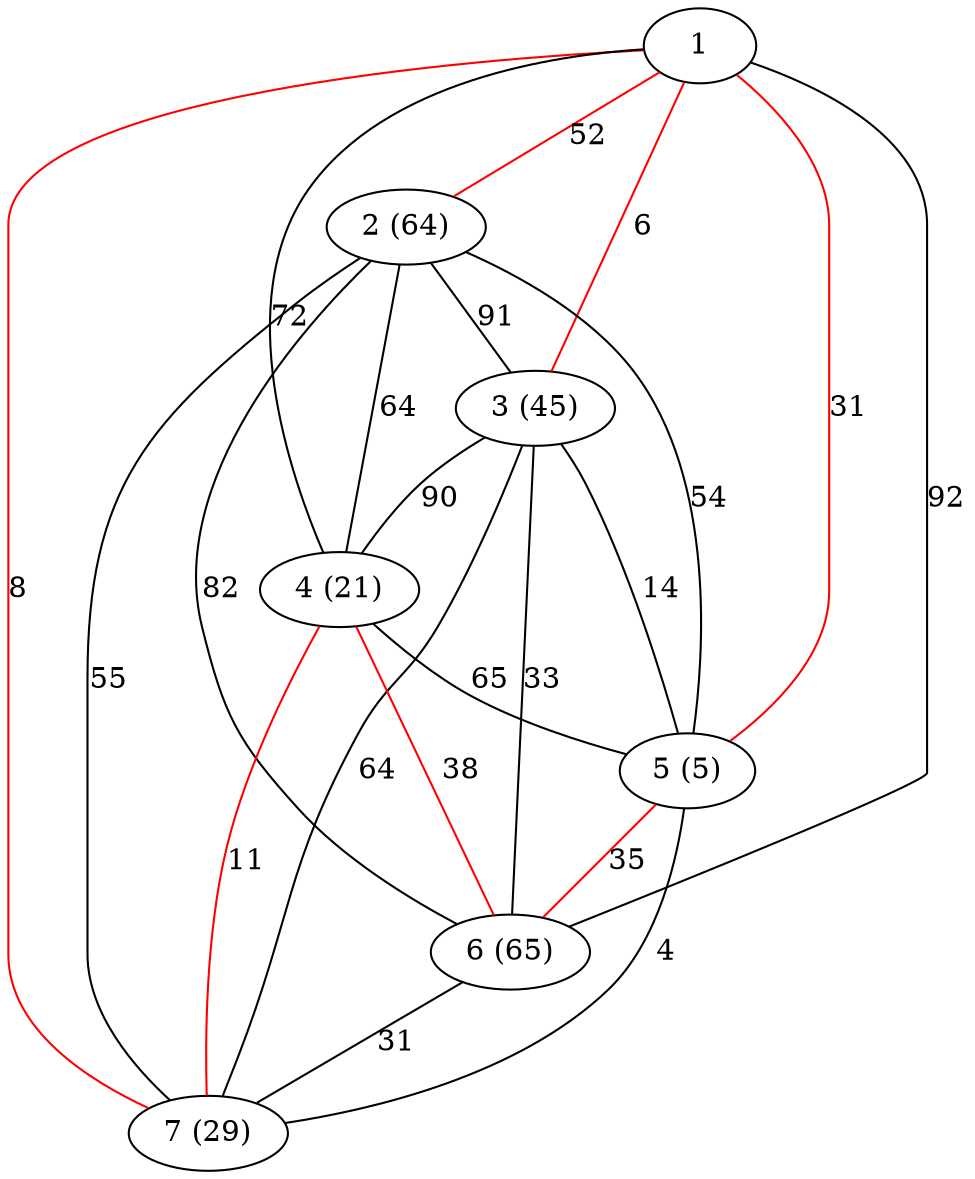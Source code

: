 graph g {
1 -- 2 [label=52 color=red]
2 -- 7 [label=55 color=black]
5 -- 6 [label=35 color=red]
1 -- 3 [label=6 color=red]
3 -- 7 [label=64 color=black]
4 -- 6 [label=38 color=red]
4 -- 5 [label=65 color=black]
5 -- 7 [label=4 color=black]
4 -- 7 [label=11 color=red]
1 -- 4 [label=72 color=black]
6 -- 7 [label=31 color=black]
1 -- 5 [label=31 color=red]
2 -- 6 [label=82 color=black]
2 -- 3 [label=91 color=black]
3 -- 6 [label=33 color=black]
1 -- 7 [label=8 color=red]
1 -- 6 [label=92 color=black]
2 -- 5 [label=54 color=black]
3 -- 4 [label=90 color=black]
2 -- 4 [label=64 color=black]
3 -- 5 [label=14 color=black]
2 [label="2 (64)"]
3 [label="3 (45)"]
4 [label="4 (21)"]
5 [label="5 (5)"]
6 [label="6 (65)"]
7 [label="7 (29)"]
}
